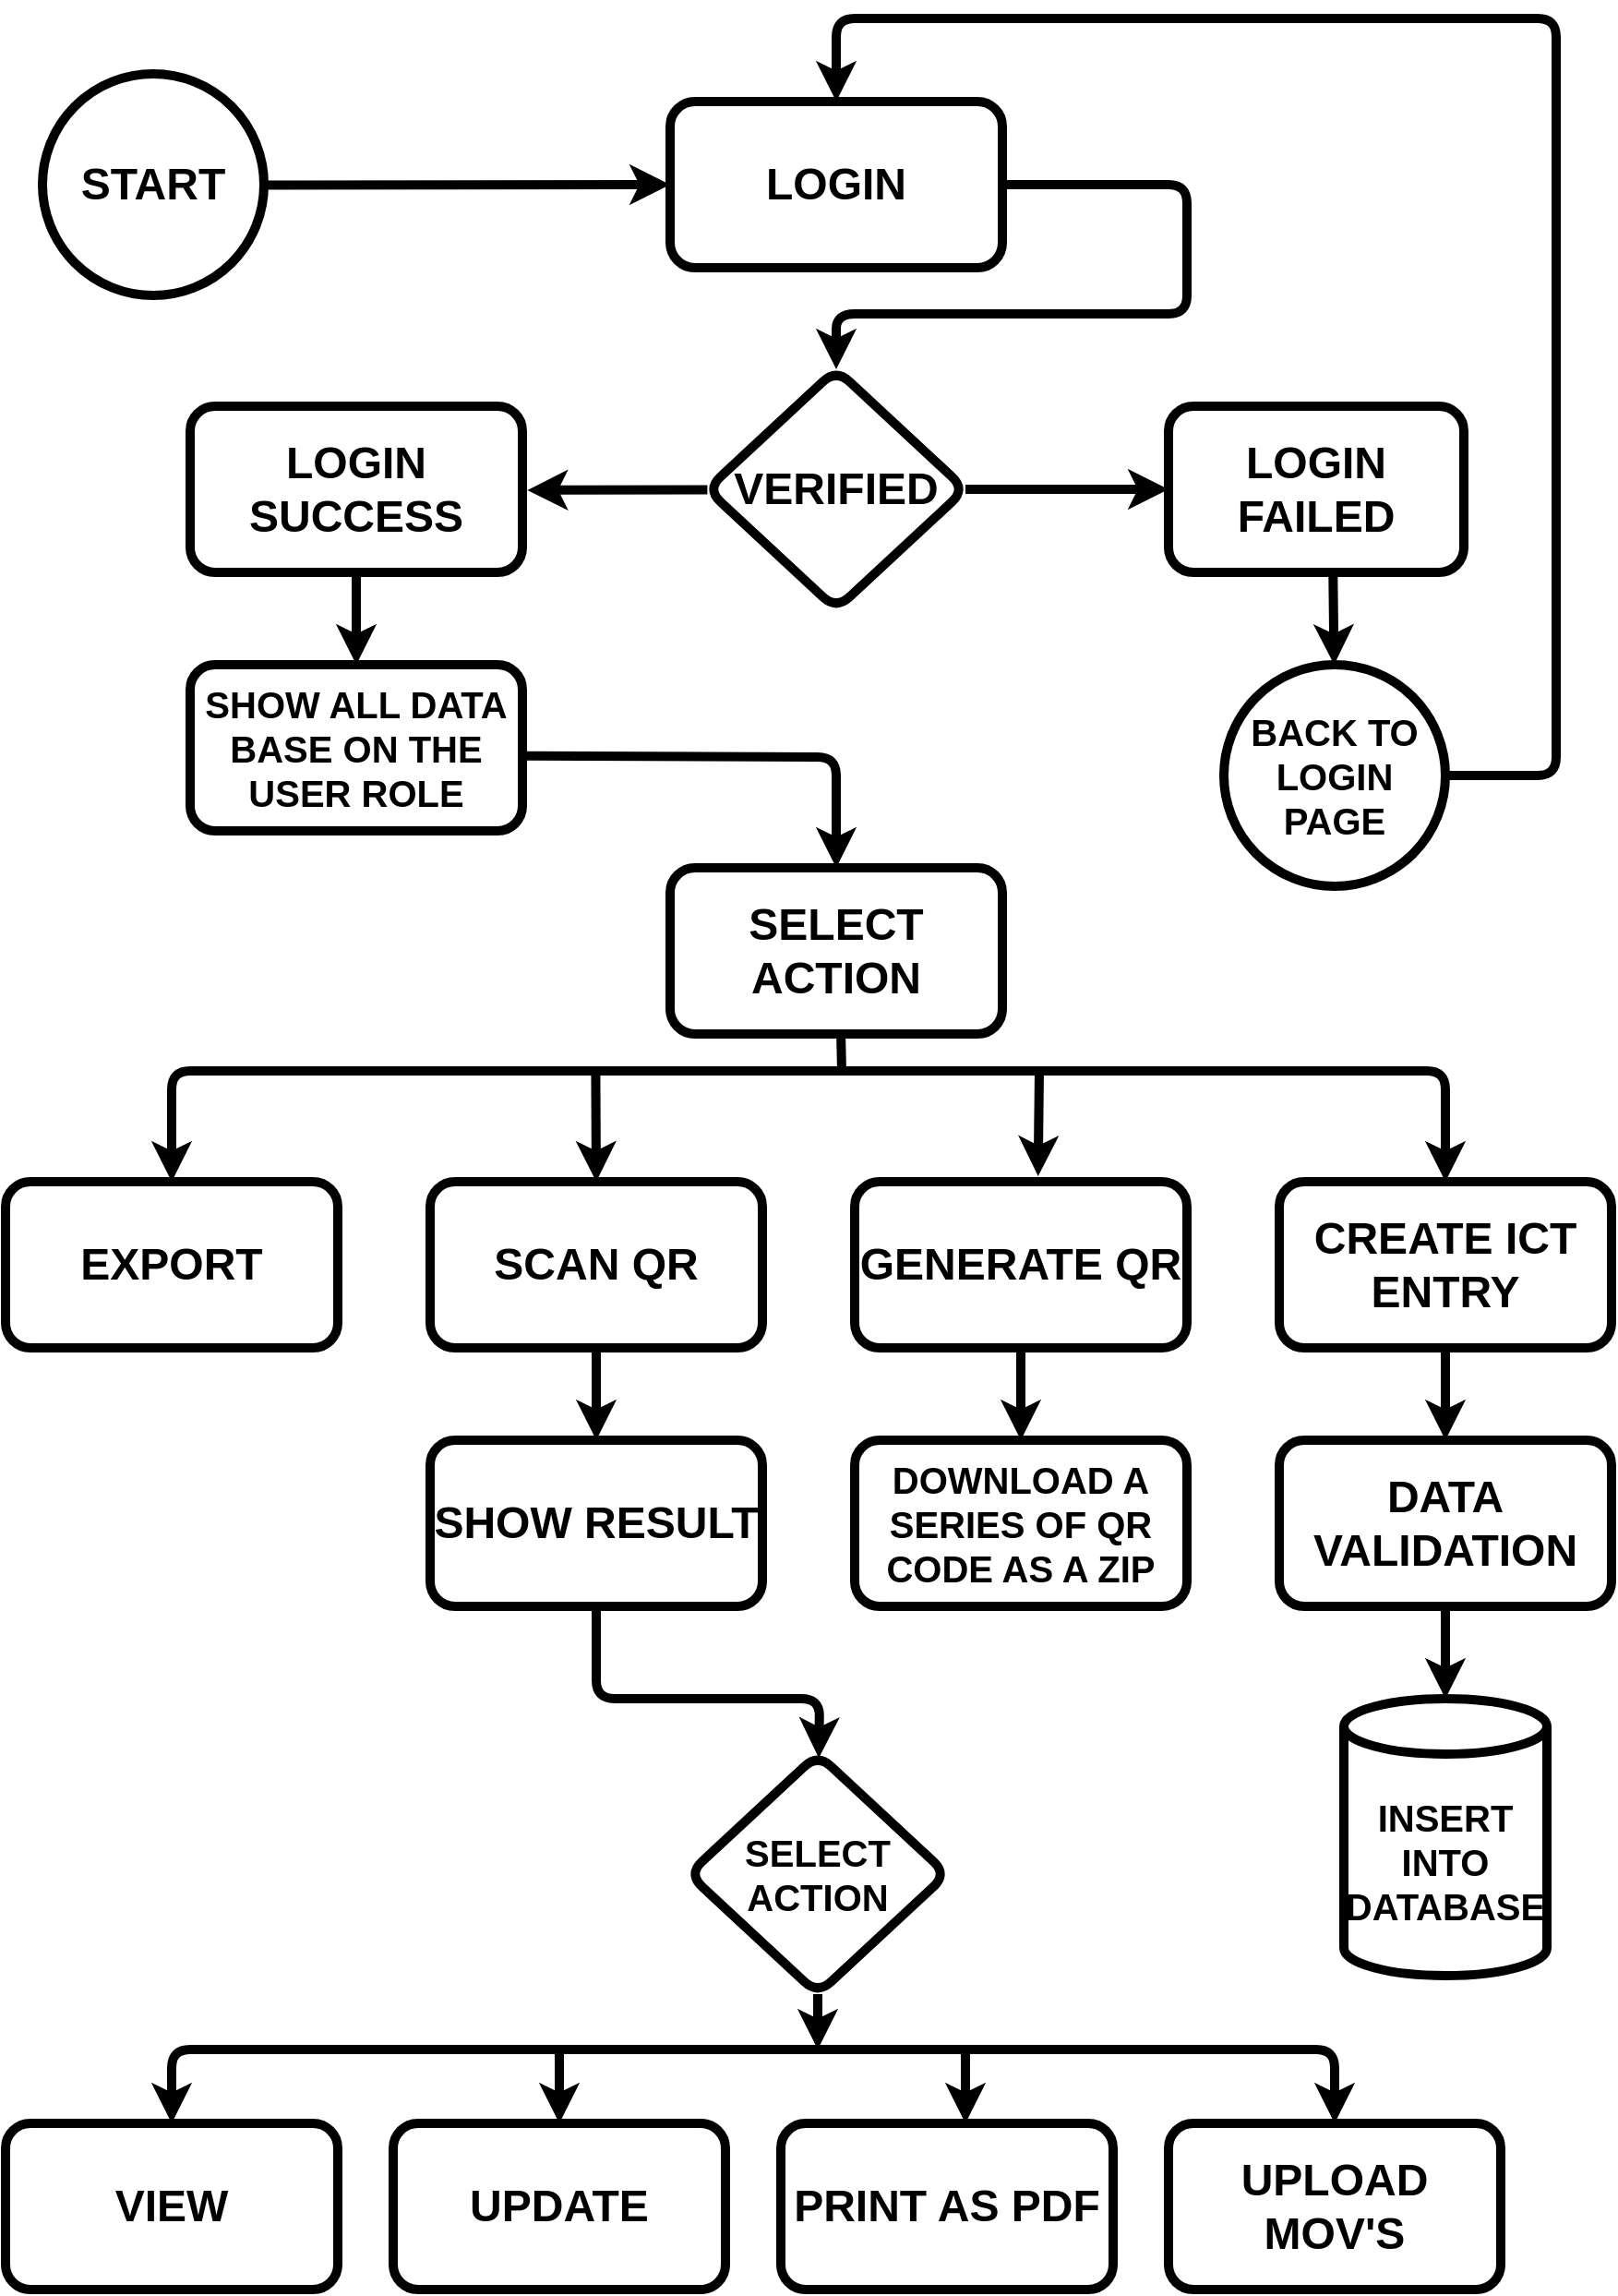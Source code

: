 <mxfile>
    <diagram id="w12xBbIpe_7BoE5IDXGV" name="Page-1">
        <mxGraphModel dx="2238" dy="1861" grid="1" gridSize="10" guides="1" tooltips="1" connect="1" arrows="1" fold="1" page="1" pageScale="1" pageWidth="850" pageHeight="1100" math="0" shadow="0">
            <root>
                <mxCell id="0"/>
                <mxCell id="1" parent="0"/>
                <mxCell id="7" style="edgeStyle=none;html=1;strokeWidth=5;" edge="1" parent="1" source="2" target="3">
                    <mxGeometry relative="1" as="geometry"/>
                </mxCell>
                <mxCell id="2" value="&lt;font style=&quot;font-size: 24px; color: light-dark(rgb(0, 0, 0), rgb(0, 0, 0));&quot;&gt;&lt;b&gt;START&lt;/b&gt;&lt;/font&gt;" style="ellipse;whiteSpace=wrap;html=1;strokeWidth=5;" vertex="1" parent="1">
                    <mxGeometry x="20" y="10" width="120" height="120" as="geometry"/>
                </mxCell>
                <mxCell id="9" value="" style="edgeStyle=none;html=1;strokeWidth=5;" edge="1" parent="1" source="3" target="8">
                    <mxGeometry relative="1" as="geometry">
                        <Array as="points">
                            <mxPoint x="640" y="70"/>
                            <mxPoint x="640" y="140"/>
                            <mxPoint x="450" y="140"/>
                        </Array>
                    </mxGeometry>
                </mxCell>
                <mxCell id="3" value="&lt;font style=&quot;font-size: 24px;&quot;&gt;&lt;b&gt;LOGIN&lt;/b&gt;&lt;/font&gt;" style="rounded=1;whiteSpace=wrap;html=1;strokeWidth=5;" vertex="1" parent="1">
                    <mxGeometry x="360" y="25" width="180" height="90" as="geometry"/>
                </mxCell>
                <mxCell id="15" style="edgeStyle=none;html=1;strokeWidth=5;" edge="1" parent="1" source="8" target="10">
                    <mxGeometry relative="1" as="geometry"/>
                </mxCell>
                <mxCell id="8" value="&lt;font style=&quot;font-size: 24px;&quot;&gt;&lt;b&gt;VERIFIED&lt;/b&gt;&lt;/font&gt;" style="rhombus;whiteSpace=wrap;html=1;rounded=1;strokeWidth=5;" vertex="1" parent="1">
                    <mxGeometry x="380" y="170" width="140" height="130" as="geometry"/>
                </mxCell>
                <mxCell id="22" style="edgeStyle=none;html=1;strokeWidth=5;exitX=0.557;exitY=0.993;exitDx=0;exitDy=0;exitPerimeter=0;" edge="1" parent="1" source="10" target="18">
                    <mxGeometry relative="1" as="geometry"/>
                </mxCell>
                <mxCell id="10" value="&lt;b style=&quot;scrollbar-color: light-dark(#e2e2e2, #4b4b4b)&lt;br/&gt;&#x9;&#x9;&#x9;&#x9;&#x9;light-dark(#fbfbfb, var(--dark-panel-color));&quot;&gt;&lt;font style=&quot;scrollbar-color: light-dark(#e2e2e2, #4b4b4b)&lt;br/&gt;&#x9;&#x9;&#x9;&#x9;&#x9;light-dark(#fbfbfb, var(--dark-panel-color)); font-size: 24px;&quot;&gt;LOGIN FAILED&lt;/font&gt;&lt;/b&gt;" style="rounded=1;whiteSpace=wrap;html=1;strokeWidth=5;" vertex="1" parent="1">
                    <mxGeometry x="630" y="190" width="160" height="90" as="geometry"/>
                </mxCell>
                <mxCell id="21" style="edgeStyle=none;html=1;strokeWidth=5;" edge="1" parent="1" source="11" target="17">
                    <mxGeometry relative="1" as="geometry"/>
                </mxCell>
                <mxCell id="11" value="&lt;b&gt;&lt;font style=&quot;font-size: 24px;&quot;&gt;LOGIN SUCCESS&lt;/font&gt;&lt;/b&gt;" style="rounded=1;whiteSpace=wrap;html=1;strokeWidth=5;" vertex="1" parent="1">
                    <mxGeometry x="100" y="190" width="180" height="90" as="geometry"/>
                </mxCell>
                <mxCell id="16" style="edgeStyle=none;html=1;entryX=1.015;entryY=0.505;entryDx=0;entryDy=0;entryPerimeter=0;strokeWidth=5;" edge="1" parent="1" source="8" target="11">
                    <mxGeometry relative="1" as="geometry"/>
                </mxCell>
                <mxCell id="20" style="edgeStyle=none;html=1;entryX=0.5;entryY=0;entryDx=0;entryDy=0;exitX=0.999;exitY=0.548;exitDx=0;exitDy=0;exitPerimeter=0;strokeWidth=5;" edge="1" parent="1" source="17" target="19">
                    <mxGeometry relative="1" as="geometry">
                        <mxPoint x="510" y="380" as="targetPoint"/>
                        <Array as="points">
                            <mxPoint x="450" y="380"/>
                        </Array>
                    </mxGeometry>
                </mxCell>
                <mxCell id="17" value="&lt;font style=&quot;font-size: 20px;&quot;&gt;&lt;b&gt;SHOW ALL DATA BASE ON THE USER ROLE&lt;/b&gt;&lt;/font&gt;" style="rounded=1;whiteSpace=wrap;html=1;strokeWidth=5;" vertex="1" parent="1">
                    <mxGeometry x="100" y="330" width="180" height="90" as="geometry"/>
                </mxCell>
                <mxCell id="59" style="edgeStyle=none;html=1;entryX=0.5;entryY=0;entryDx=0;entryDy=0;exitX=1;exitY=0.5;exitDx=0;exitDy=0;strokeWidth=5;" edge="1" parent="1" source="18" target="3">
                    <mxGeometry relative="1" as="geometry">
                        <mxPoint x="1040" y="100" as="targetPoint"/>
                        <Array as="points">
                            <mxPoint x="840" y="390"/>
                            <mxPoint x="840" y="-20"/>
                            <mxPoint x="450" y="-20"/>
                        </Array>
                    </mxGeometry>
                </mxCell>
                <mxCell id="18" value="&lt;font style=&quot;font-size: 20px;&quot;&gt;&lt;b&gt;BACK TO LOGIN PAGE&lt;/b&gt;&lt;/font&gt;" style="ellipse;whiteSpace=wrap;html=1;strokeWidth=5;" vertex="1" parent="1">
                    <mxGeometry x="660" y="330" width="120" height="120" as="geometry"/>
                </mxCell>
                <mxCell id="31" style="edgeStyle=none;html=1;entryX=0.5;entryY=0;entryDx=0;entryDy=0;strokeWidth=5;" edge="1" parent="1" target="23">
                    <mxGeometry relative="1" as="geometry">
                        <mxPoint x="440" y="550" as="sourcePoint"/>
                        <Array as="points">
                            <mxPoint x="90" y="550"/>
                        </Array>
                    </mxGeometry>
                </mxCell>
                <mxCell id="32" style="edgeStyle=none;html=1;entryX=0.5;entryY=0;entryDx=0;entryDy=0;strokeWidth=5;" edge="1" parent="1" target="26">
                    <mxGeometry relative="1" as="geometry">
                        <mxPoint x="760" y="510" as="targetPoint"/>
                        <mxPoint x="440" y="550" as="sourcePoint"/>
                        <Array as="points">
                            <mxPoint x="780" y="550"/>
                        </Array>
                    </mxGeometry>
                </mxCell>
                <mxCell id="19" value="&lt;font style=&quot;font-size: 24px;&quot;&gt;&lt;b&gt;SELECT ACTION&lt;/b&gt;&lt;/font&gt;" style="rounded=1;whiteSpace=wrap;html=1;strokeWidth=5;" vertex="1" parent="1">
                    <mxGeometry x="360" y="440" width="180" height="90" as="geometry"/>
                </mxCell>
                <mxCell id="23" value="&lt;b&gt;&lt;font style=&quot;font-size: 24px;&quot;&gt;EXPORT&lt;/font&gt;&lt;/b&gt;" style="rounded=1;whiteSpace=wrap;html=1;strokeWidth=5;" vertex="1" parent="1">
                    <mxGeometry y="610" width="180" height="90" as="geometry"/>
                </mxCell>
                <mxCell id="47" style="edgeStyle=none;html=1;strokeWidth=5;" edge="1" parent="1" source="24" target="33">
                    <mxGeometry relative="1" as="geometry"/>
                </mxCell>
                <mxCell id="24" value="&lt;b&gt;&lt;font style=&quot;font-size: 24px;&quot;&gt;SCAN QR&lt;/font&gt;&lt;/b&gt;" style="rounded=1;whiteSpace=wrap;html=1;strokeWidth=5;" vertex="1" parent="1">
                    <mxGeometry x="230" y="610" width="180" height="90" as="geometry"/>
                </mxCell>
                <mxCell id="48" style="edgeStyle=none;html=1;strokeWidth=5;" edge="1" parent="1" source="25" target="34">
                    <mxGeometry relative="1" as="geometry"/>
                </mxCell>
                <mxCell id="25" value="&lt;b&gt;&lt;font style=&quot;font-size: 24px;&quot;&gt;GENERATE QR&lt;/font&gt;&lt;/b&gt;" style="rounded=1;whiteSpace=wrap;html=1;strokeWidth=5;" vertex="1" parent="1">
                    <mxGeometry x="460" y="610" width="180" height="90" as="geometry"/>
                </mxCell>
                <mxCell id="49" style="edgeStyle=none;html=1;strokeWidth=5;" edge="1" parent="1" source="26" target="35">
                    <mxGeometry relative="1" as="geometry"/>
                </mxCell>
                <mxCell id="26" value="&lt;b&gt;&lt;font style=&quot;font-size: 24px;&quot;&gt;CREATE ICT ENTRY&lt;/font&gt;&lt;/b&gt;" style="rounded=1;whiteSpace=wrap;html=1;strokeWidth=5;" vertex="1" parent="1">
                    <mxGeometry x="690" y="610" width="180" height="90" as="geometry"/>
                </mxCell>
                <mxCell id="33" value="&lt;b&gt;&lt;font style=&quot;font-size: 24px;&quot;&gt;SHOW RESULT&lt;/font&gt;&lt;/b&gt;" style="rounded=1;whiteSpace=wrap;html=1;strokeWidth=5;" vertex="1" parent="1">
                    <mxGeometry x="230" y="750" width="180" height="90" as="geometry"/>
                </mxCell>
                <mxCell id="34" value="&lt;b&gt;&lt;font style=&quot;font-size: 20px;&quot;&gt;DOWNLOAD A SERIES OF QR CODE AS A ZIP&lt;/font&gt;&lt;/b&gt;" style="rounded=1;whiteSpace=wrap;html=1;strokeWidth=5;" vertex="1" parent="1">
                    <mxGeometry x="460" y="750" width="180" height="90" as="geometry"/>
                </mxCell>
                <mxCell id="50" style="edgeStyle=none;html=1;strokeWidth=5;" edge="1" parent="1" source="35" target="36">
                    <mxGeometry relative="1" as="geometry"/>
                </mxCell>
                <mxCell id="35" value="&lt;font style=&quot;font-size: 24px;&quot;&gt;&lt;b&gt;DATA VALIDATION&lt;/b&gt;&lt;/font&gt;" style="rounded=1;whiteSpace=wrap;html=1;strokeWidth=5;" vertex="1" parent="1">
                    <mxGeometry x="690" y="750" width="180" height="90" as="geometry"/>
                </mxCell>
                <mxCell id="36" value="&lt;font style=&quot;font-size: 20px;&quot;&gt;&lt;b&gt;INSERT INTO DATABASE&lt;/b&gt;&lt;/font&gt;" style="shape=cylinder3;whiteSpace=wrap;html=1;boundedLbl=1;backgroundOutline=1;size=15;strokeWidth=5;" vertex="1" parent="1">
                    <mxGeometry x="725" y="890" width="110" height="150" as="geometry"/>
                </mxCell>
                <mxCell id="55" style="edgeStyle=none;html=1;strokeWidth=5;" edge="1" parent="1" source="37">
                    <mxGeometry relative="1" as="geometry">
                        <mxPoint x="440" y="1080" as="targetPoint"/>
                    </mxGeometry>
                </mxCell>
                <mxCell id="37" value="&lt;b&gt;&lt;font style=&quot;font-size: 20px;&quot;&gt;SELECT ACTION&lt;/font&gt;&lt;/b&gt;" style="rhombus;whiteSpace=wrap;html=1;rounded=1;strokeWidth=5;" vertex="1" parent="1">
                    <mxGeometry x="370" y="920" width="140" height="130" as="geometry"/>
                </mxCell>
                <mxCell id="39" value="&lt;b&gt;&lt;font style=&quot;font-size: 24px;&quot;&gt;VIEW&lt;/font&gt;&lt;/b&gt;" style="rounded=1;whiteSpace=wrap;html=1;strokeWidth=5;" vertex="1" parent="1">
                    <mxGeometry y="1120" width="180" height="90" as="geometry"/>
                </mxCell>
                <mxCell id="40" value="&lt;b&gt;&lt;font style=&quot;font-size: 24px;&quot;&gt;UPDATE&lt;/font&gt;&lt;/b&gt;" style="rounded=1;whiteSpace=wrap;html=1;strokeWidth=5;" vertex="1" parent="1">
                    <mxGeometry x="210" y="1120" width="180" height="90" as="geometry"/>
                </mxCell>
                <mxCell id="41" value="&lt;b&gt;&lt;font style=&quot;font-size: 24px;&quot;&gt;PRINT AS PDF&lt;/font&gt;&lt;/b&gt;" style="rounded=1;whiteSpace=wrap;html=1;strokeWidth=5;" vertex="1" parent="1">
                    <mxGeometry x="420" y="1120" width="180" height="90" as="geometry"/>
                </mxCell>
                <mxCell id="42" value="&lt;b&gt;&lt;font style=&quot;font-size: 24px;&quot;&gt;UPLOAD MOV&#39;S&lt;/font&gt;&lt;/b&gt;" style="rounded=1;whiteSpace=wrap;html=1;strokeWidth=5;" vertex="1" parent="1">
                    <mxGeometry x="630" y="1120" width="180" height="90" as="geometry"/>
                </mxCell>
                <mxCell id="44" value="" style="endArrow=none;html=1;entryX=0.514;entryY=0.994;entryDx=0;entryDy=0;entryPerimeter=0;strokeWidth=5;" edge="1" parent="1" target="19">
                    <mxGeometry width="50" height="50" relative="1" as="geometry">
                        <mxPoint x="453" y="550" as="sourcePoint"/>
                        <mxPoint x="470" y="530" as="targetPoint"/>
                    </mxGeometry>
                </mxCell>
                <mxCell id="45" value="" style="endArrow=classic;html=1;strokeWidth=5;entryX=0.5;entryY=0;entryDx=0;entryDy=0;" edge="1" parent="1" target="24">
                    <mxGeometry width="50" height="50" relative="1" as="geometry">
                        <mxPoint x="319.7" y="550" as="sourcePoint"/>
                        <mxPoint x="320" y="580" as="targetPoint"/>
                    </mxGeometry>
                </mxCell>
                <mxCell id="46" value="" style="endArrow=classic;html=1;strokeWidth=5;entryX=0.552;entryY=-0.033;entryDx=0;entryDy=0;entryPerimeter=0;" edge="1" parent="1" target="25">
                    <mxGeometry width="50" height="50" relative="1" as="geometry">
                        <mxPoint x="560" y="550" as="sourcePoint"/>
                        <mxPoint x="560.3" y="580" as="targetPoint"/>
                    </mxGeometry>
                </mxCell>
                <mxCell id="52" style="edgeStyle=none;html=1;entryX=0.5;entryY=0;entryDx=0;entryDy=0;strokeWidth=5;" edge="1" parent="1" target="39">
                    <mxGeometry relative="1" as="geometry">
                        <mxPoint x="700" y="1080" as="sourcePoint"/>
                        <mxPoint x="80" y="1110" as="targetPoint"/>
                        <Array as="points">
                            <mxPoint x="90" y="1080"/>
                        </Array>
                    </mxGeometry>
                </mxCell>
                <mxCell id="53" style="edgeStyle=none;html=1;entryX=0.5;entryY=0;entryDx=0;entryDy=0;strokeWidth=5;" edge="1" parent="1" target="42">
                    <mxGeometry relative="1" as="geometry">
                        <mxPoint x="740" y="1100" as="targetPoint"/>
                        <mxPoint x="700" y="1080" as="sourcePoint"/>
                        <Array as="points">
                            <mxPoint x="720" y="1080"/>
                        </Array>
                    </mxGeometry>
                </mxCell>
                <mxCell id="54" style="edgeStyle=none;html=1;entryX=0.504;entryY=0.016;entryDx=0;entryDy=0;entryPerimeter=0;strokeWidth=5;" edge="1" parent="1" source="33" target="37">
                    <mxGeometry relative="1" as="geometry">
                        <Array as="points">
                            <mxPoint x="320" y="890"/>
                            <mxPoint x="441" y="890"/>
                        </Array>
                    </mxGeometry>
                </mxCell>
                <mxCell id="56" style="edgeStyle=none;html=1;entryX=0.5;entryY=0;entryDx=0;entryDy=0;strokeWidth=5;" edge="1" parent="1" target="40">
                    <mxGeometry relative="1" as="geometry">
                        <mxPoint x="450" y="1090" as="targetPoint"/>
                        <mxPoint x="300" y="1080" as="sourcePoint"/>
                    </mxGeometry>
                </mxCell>
                <mxCell id="57" style="edgeStyle=none;html=1;entryX=0.5;entryY=0;entryDx=0;entryDy=0;strokeWidth=5;" edge="1" parent="1">
                    <mxGeometry relative="1" as="geometry">
                        <mxPoint x="520" y="1120" as="targetPoint"/>
                        <mxPoint x="520" y="1080" as="sourcePoint"/>
                    </mxGeometry>
                </mxCell>
            </root>
        </mxGraphModel>
    </diagram>
</mxfile>